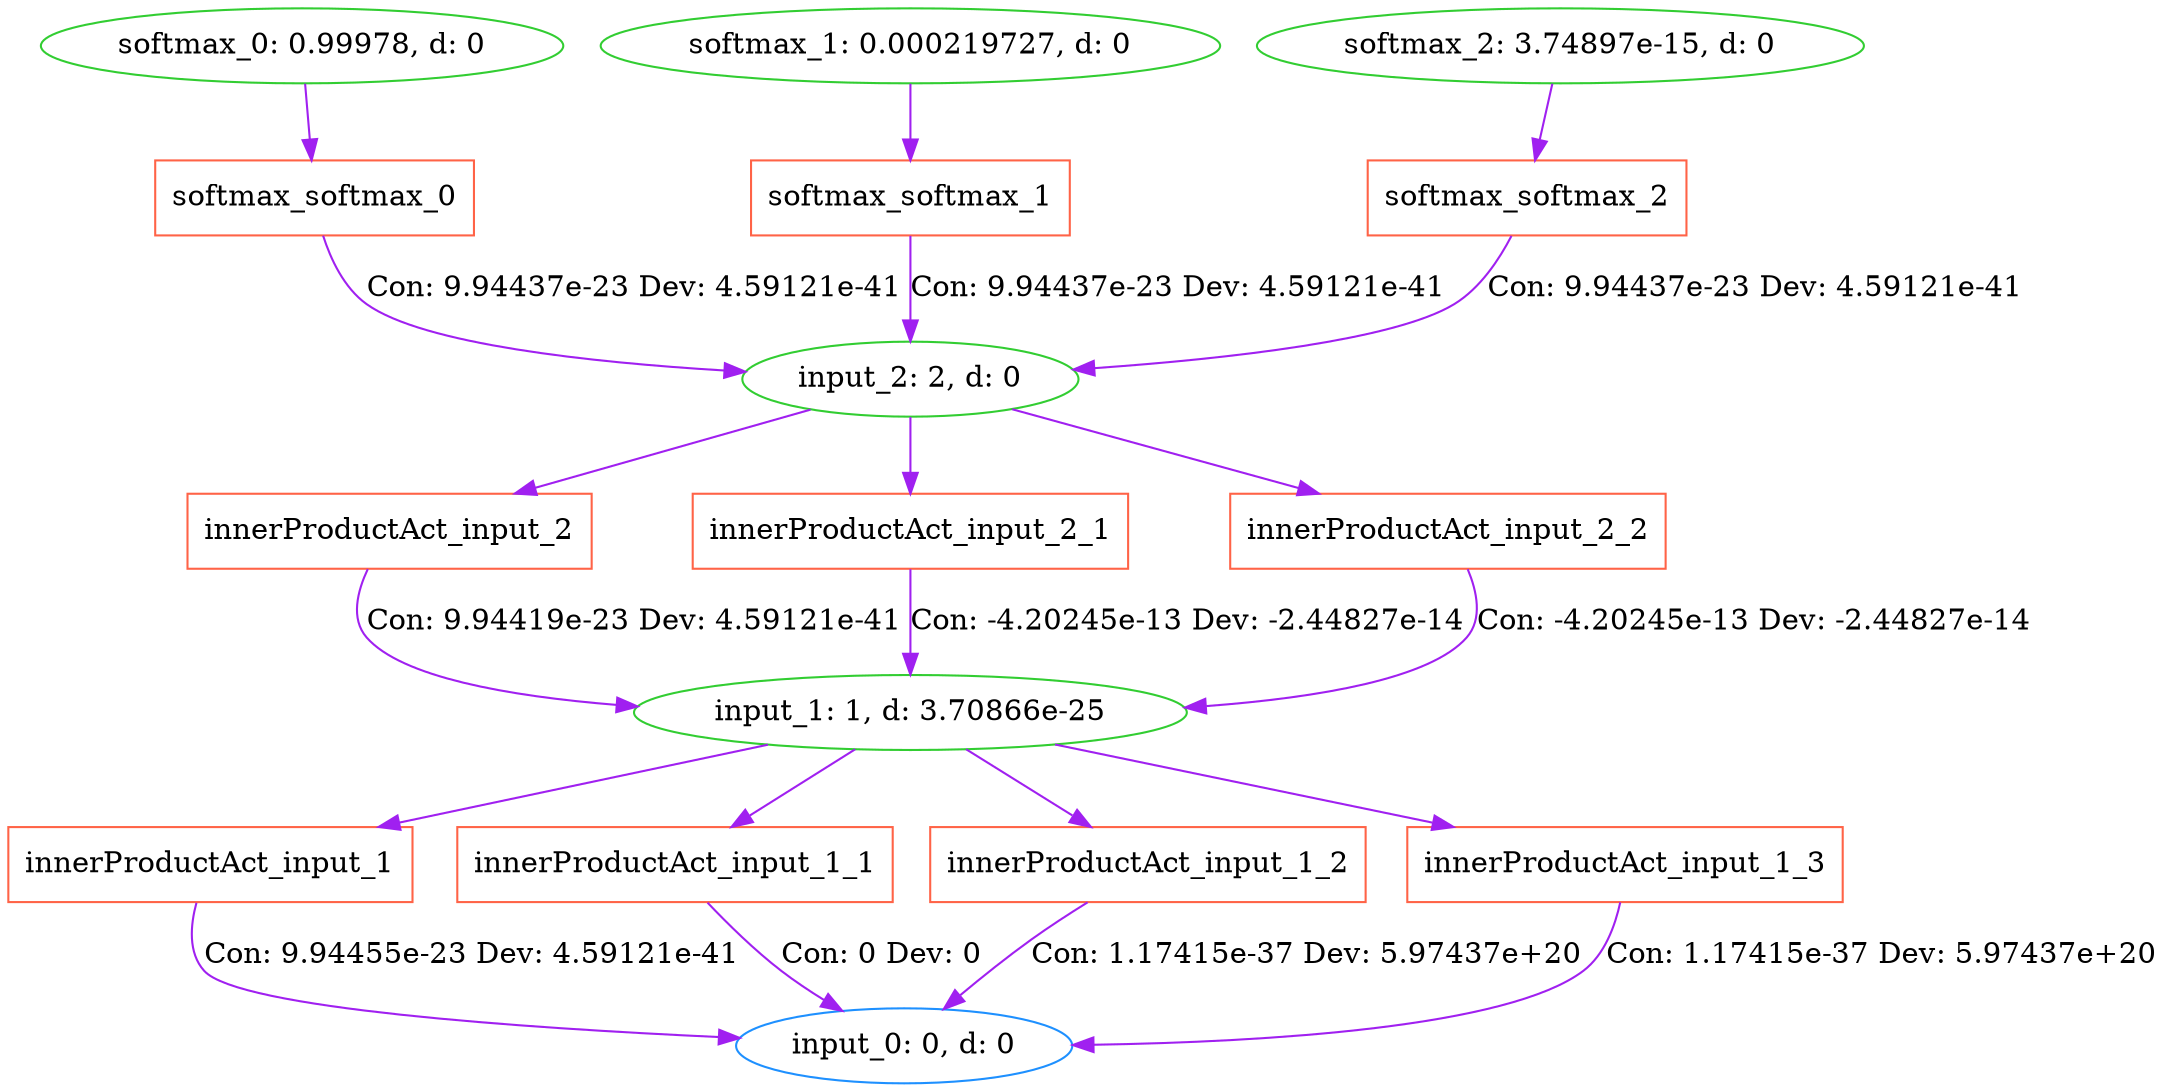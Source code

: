 digraph G {
0 [label="input_0: 0, d: 0", shape=oval, color=dodgerblue];
1 [label="input_1: 1, d: 3.70866e-25", shape=oval, color=limegreen];
2 [label="innerProductAct_input_1", shape=box, color=tomato];
3 [label="innerProductAct_input_1_1", shape=box, color=tomato];
4 [label="innerProductAct_input_1_2", shape=box, color=tomato];
5 [label="innerProductAct_input_1_3", shape=box, color=tomato];
6 [label="input_2: 2, d: 0", shape=oval, color=limegreen];
7 [label="innerProductAct_input_2", shape=box, color=tomato];
8 [label="innerProductAct_input_2_1", shape=box, color=tomato];
9 [label="innerProductAct_input_2_2", shape=box, color=tomato];
10 [label="softmax_0: 0.99978, d: 0", shape=oval, color=limegreen];
11 [label="softmax_softmax_0", shape=box, color=tomato];
12 [label="softmax_1: 0.000219727, d: 0", shape=oval, color=limegreen];
13 [label="softmax_softmax_1", shape=box, color=tomato];
14 [label="softmax_2: 3.74897e-15, d: 0", shape=oval, color=limegreen];
15 [label="softmax_softmax_2", shape=box, color=tomato];
1->2  [color=purple]
 [label=""];
2->0  [color=purple]
 [label="Con: 9.94455e-23 Dev: 4.59121e-41"];
1->3  [color=purple]
 [label=""];
3->0  [color=purple]
 [label="Con: 0 Dev: 0"];
1->4  [color=purple]
 [label=""];
4->0  [color=purple]
 [label="Con: 1.17415e-37 Dev: 5.97437e+20"];
1->5  [color=purple]
 [label=""];
5->0  [color=purple]
 [label="Con: 1.17415e-37 Dev: 5.97437e+20"];
6->7  [color=purple]
 [label=""];
7->1  [color=purple]
 [label="Con: 9.94419e-23 Dev: 4.59121e-41"];
6->8  [color=purple]
 [label=""];
8->1  [color=purple]
 [label="Con: -4.20245e-13 Dev: -2.44827e-14"];
6->9  [color=purple]
 [label=""];
9->1  [color=purple]
 [label="Con: -4.20245e-13 Dev: -2.44827e-14"];
10->11  [color=purple]
 [label=""];
11->6  [color=purple]
 [label="Con: 9.94437e-23 Dev: 4.59121e-41"];
12->13  [color=purple]
 [label=""];
13->6  [color=purple]
 [label="Con: 9.94437e-23 Dev: 4.59121e-41"];
14->15  [color=purple]
 [label=""];
15->6  [color=purple]
 [label="Con: 9.94437e-23 Dev: 4.59121e-41"];
}
